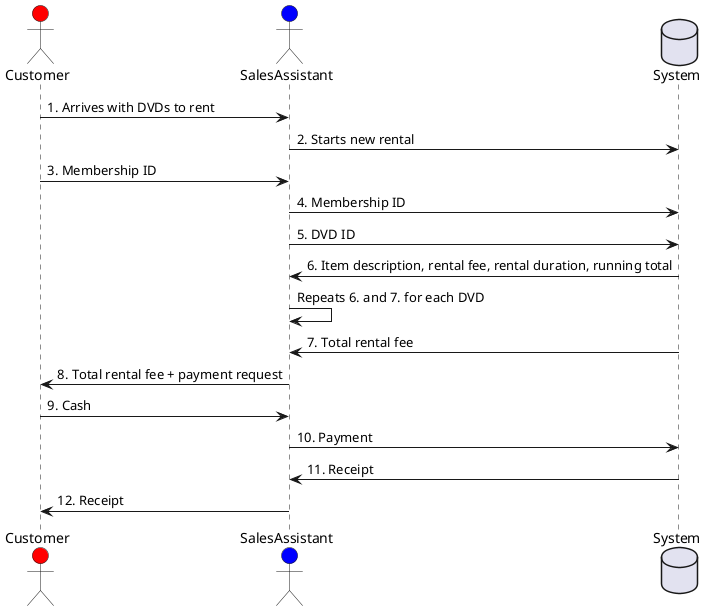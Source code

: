 @startuml
actor Customer #red
actor SalesAssistant #blue
database System
Customer -> SalesAssistant : 1. Arrives with DVDs to rent
SalesAssistant -> System : 2. Starts new rental
Customer -> SalesAssistant : 3. Membership ID
SalesAssistant -> System : 4. Membership ID
SalesAssistant -> System : 5. DVD ID
System -> SalesAssistant : 6. Item description, rental fee, rental duration, running total
SalesAssistant -> SalesAssistant : Repeats 6. and 7. for each DVD
System -> SalesAssistant : 7. Total rental fee
SalesAssistant -> Customer : 8. Total rental fee + payment request
Customer -> SalesAssistant : 9. Cash
SalesAssistant -> System : 10. Payment
System -> SalesAssistant : 11. Receipt
SalesAssistant -> Customer : 12. Receipt
@enduml